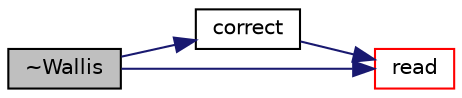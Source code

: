 digraph "~Wallis"
{
  bgcolor="transparent";
  edge [fontname="Helvetica",fontsize="10",labelfontname="Helvetica",labelfontsize="10"];
  node [fontname="Helvetica",fontsize="10",shape=record];
  rankdir="LR";
  Node1 [label="~Wallis",height=0.2,width=0.4,color="black", fillcolor="grey75", style="filled", fontcolor="black"];
  Node1 -> Node2 [color="midnightblue",fontsize="10",style="solid",fontname="Helvetica"];
  Node2 [label="correct",height=0.2,width=0.4,color="black",URL="$a02936.html#a3ae44b28050c3aa494c1d8e18cf618c1",tooltip="Correct the Wallis compressibility. "];
  Node2 -> Node3 [color="midnightblue",fontsize="10",style="solid",fontname="Helvetica"];
  Node3 [label="read",height=0.2,width=0.4,color="red",URL="$a02936.html#a3a64ab9d5be1c13ec93e1d26e24cdaed",tooltip="Read transportProperties dictionary. "];
  Node1 -> Node3 [color="midnightblue",fontsize="10",style="solid",fontname="Helvetica"];
}
